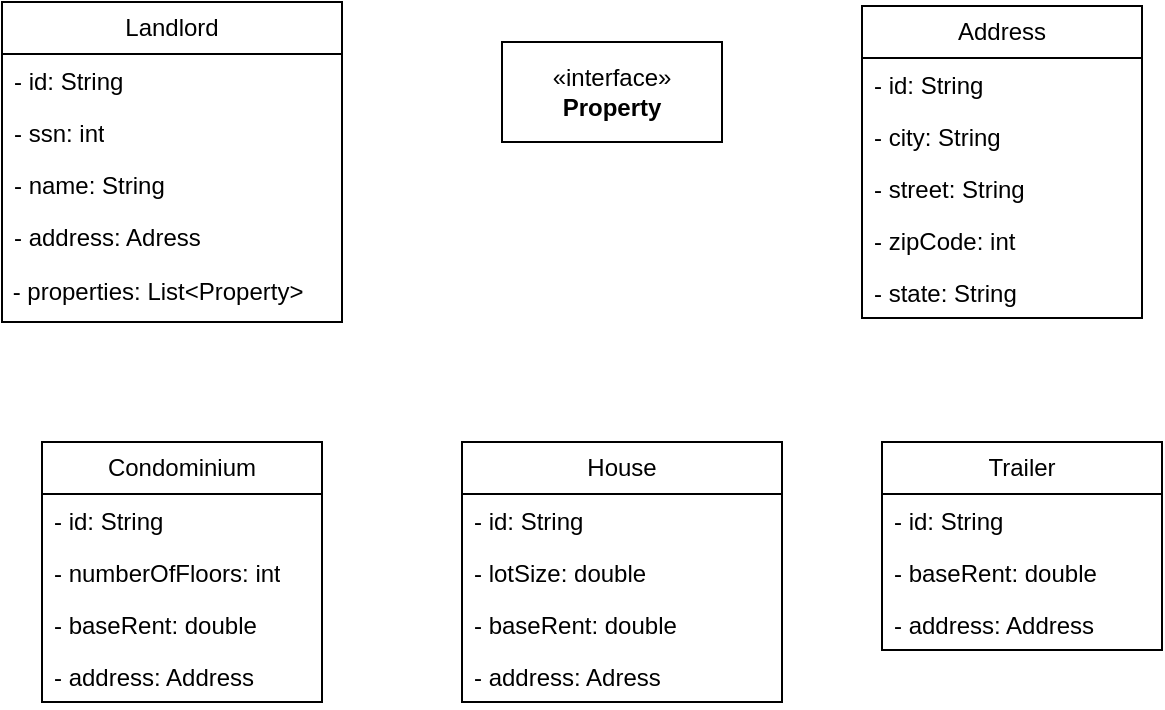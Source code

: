 <mxfile version="24.9.0">
  <diagram name="Page-1" id="z_YeTZjl8_p3L_5S5jhW">
    <mxGraphModel dx="666" dy="499" grid="1" gridSize="10" guides="1" tooltips="1" connect="1" arrows="1" fold="1" page="1" pageScale="1" pageWidth="850" pageHeight="1100" math="0" shadow="0">
      <root>
        <mxCell id="0" />
        <mxCell id="1" parent="0" />
        <mxCell id="Nm8InXRcoZr1WDtkGirc-1" value="Landlord" style="swimlane;fontStyle=0;childLayout=stackLayout;horizontal=1;startSize=26;fillColor=none;horizontalStack=0;resizeParent=1;resizeParentMax=0;resizeLast=0;collapsible=1;marginBottom=0;whiteSpace=wrap;html=1;" vertex="1" parent="1">
          <mxGeometry x="100" y="10" width="170" height="160" as="geometry" />
        </mxCell>
        <mxCell id="Nm8InXRcoZr1WDtkGirc-2" value="- id: String" style="text;strokeColor=none;fillColor=none;align=left;verticalAlign=top;spacingLeft=4;spacingRight=4;overflow=hidden;rotatable=0;points=[[0,0.5],[1,0.5]];portConstraint=eastwest;whiteSpace=wrap;html=1;" vertex="1" parent="Nm8InXRcoZr1WDtkGirc-1">
          <mxGeometry y="26" width="170" height="26" as="geometry" />
        </mxCell>
        <mxCell id="Nm8InXRcoZr1WDtkGirc-3" value="- ssn: int" style="text;strokeColor=none;fillColor=none;align=left;verticalAlign=top;spacingLeft=4;spacingRight=4;overflow=hidden;rotatable=0;points=[[0,0.5],[1,0.5]];portConstraint=eastwest;whiteSpace=wrap;html=1;" vertex="1" parent="Nm8InXRcoZr1WDtkGirc-1">
          <mxGeometry y="52" width="170" height="26" as="geometry" />
        </mxCell>
        <mxCell id="Nm8InXRcoZr1WDtkGirc-4" value="- name: String" style="text;strokeColor=none;fillColor=none;align=left;verticalAlign=top;spacingLeft=4;spacingRight=4;overflow=hidden;rotatable=0;points=[[0,0.5],[1,0.5]];portConstraint=eastwest;whiteSpace=wrap;html=1;" vertex="1" parent="Nm8InXRcoZr1WDtkGirc-1">
          <mxGeometry y="78" width="170" height="26" as="geometry" />
        </mxCell>
        <mxCell id="Nm8InXRcoZr1WDtkGirc-46" value="- address: Adress" style="text;strokeColor=none;fillColor=none;align=left;verticalAlign=top;spacingLeft=4;spacingRight=4;overflow=hidden;rotatable=0;points=[[0,0.5],[1,0.5]];portConstraint=eastwest;whiteSpace=wrap;html=1;" vertex="1" parent="Nm8InXRcoZr1WDtkGirc-1">
          <mxGeometry y="104" width="170" height="26" as="geometry" />
        </mxCell>
        <mxCell id="Nm8InXRcoZr1WDtkGirc-30" value="&amp;nbsp;- properties: List&amp;lt;Property&amp;gt;" style="text;strokeColor=none;align=left;fillColor=none;html=1;verticalAlign=middle;whiteSpace=wrap;rounded=0;" vertex="1" parent="Nm8InXRcoZr1WDtkGirc-1">
          <mxGeometry y="130" width="170" height="30" as="geometry" />
        </mxCell>
        <object label="House" address="String" id="Nm8InXRcoZr1WDtkGirc-9">
          <mxCell style="swimlane;fontStyle=0;childLayout=stackLayout;horizontal=1;startSize=26;fillColor=none;horizontalStack=0;resizeParent=1;resizeParentMax=0;resizeLast=0;collapsible=1;marginBottom=0;whiteSpace=wrap;html=1;" vertex="1" parent="1">
            <mxGeometry x="330" y="230" width="160" height="130" as="geometry">
              <mxRectangle x="290" y="280" width="80" height="30" as="alternateBounds" />
            </mxGeometry>
          </mxCell>
        </object>
        <mxCell id="Nm8InXRcoZr1WDtkGirc-26" value="- id: String" style="text;strokeColor=none;fillColor=none;align=left;verticalAlign=top;spacingLeft=4;spacingRight=4;overflow=hidden;rotatable=0;points=[[0,0.5],[1,0.5]];portConstraint=eastwest;whiteSpace=wrap;html=1;" vertex="1" parent="Nm8InXRcoZr1WDtkGirc-9">
          <mxGeometry y="26" width="160" height="26" as="geometry" />
        </mxCell>
        <mxCell id="Nm8InXRcoZr1WDtkGirc-10" value="- lotSize: double" style="text;strokeColor=none;fillColor=none;align=left;verticalAlign=top;spacingLeft=4;spacingRight=4;overflow=hidden;rotatable=0;points=[[0,0.5],[1,0.5]];portConstraint=eastwest;whiteSpace=wrap;html=1;" vertex="1" parent="Nm8InXRcoZr1WDtkGirc-9">
          <mxGeometry y="52" width="160" height="26" as="geometry" />
        </mxCell>
        <mxCell id="Nm8InXRcoZr1WDtkGirc-28" value="- baseRent: double" style="text;strokeColor=none;fillColor=none;align=left;verticalAlign=top;spacingLeft=4;spacingRight=4;overflow=hidden;rotatable=0;points=[[0,0.5],[1,0.5]];portConstraint=eastwest;whiteSpace=wrap;html=1;" vertex="1" parent="Nm8InXRcoZr1WDtkGirc-9">
          <mxGeometry y="78" width="160" height="26" as="geometry" />
        </mxCell>
        <mxCell id="Nm8InXRcoZr1WDtkGirc-23" value="- address: Adress" style="text;strokeColor=none;fillColor=none;align=left;verticalAlign=top;spacingLeft=4;spacingRight=4;overflow=hidden;rotatable=0;points=[[0,0.5],[1,0.5]];portConstraint=eastwest;whiteSpace=wrap;html=1;" vertex="1" parent="Nm8InXRcoZr1WDtkGirc-9">
          <mxGeometry y="104" width="160" height="26" as="geometry" />
        </mxCell>
        <mxCell id="Nm8InXRcoZr1WDtkGirc-13" value="Condominium" style="swimlane;fontStyle=0;childLayout=stackLayout;horizontal=1;startSize=26;fillColor=none;horizontalStack=0;resizeParent=1;resizeParentMax=0;resizeLast=0;collapsible=1;marginBottom=0;whiteSpace=wrap;html=1;" vertex="1" parent="1">
          <mxGeometry x="120" y="230" width="140" height="130" as="geometry" />
        </mxCell>
        <mxCell id="Nm8InXRcoZr1WDtkGirc-25" value="- id: String" style="text;strokeColor=none;fillColor=none;align=left;verticalAlign=top;spacingLeft=4;spacingRight=4;overflow=hidden;rotatable=0;points=[[0,0.5],[1,0.5]];portConstraint=eastwest;whiteSpace=wrap;html=1;" vertex="1" parent="Nm8InXRcoZr1WDtkGirc-13">
          <mxGeometry y="26" width="140" height="26" as="geometry" />
        </mxCell>
        <mxCell id="Nm8InXRcoZr1WDtkGirc-14" value="- numberOfFloors: int" style="text;strokeColor=none;fillColor=none;align=left;verticalAlign=top;spacingLeft=4;spacingRight=4;overflow=hidden;rotatable=0;points=[[0,0.5],[1,0.5]];portConstraint=eastwest;whiteSpace=wrap;html=1;" vertex="1" parent="Nm8InXRcoZr1WDtkGirc-13">
          <mxGeometry y="52" width="140" height="26" as="geometry" />
        </mxCell>
        <mxCell id="Nm8InXRcoZr1WDtkGirc-32" value="- baseRent: double" style="text;strokeColor=none;fillColor=none;align=left;verticalAlign=top;spacingLeft=4;spacingRight=4;overflow=hidden;rotatable=0;points=[[0,0.5],[1,0.5]];portConstraint=eastwest;whiteSpace=wrap;html=1;" vertex="1" parent="Nm8InXRcoZr1WDtkGirc-13">
          <mxGeometry y="78" width="140" height="26" as="geometry" />
        </mxCell>
        <mxCell id="Nm8InXRcoZr1WDtkGirc-16" value="- address: Address" style="text;strokeColor=none;fillColor=none;align=left;verticalAlign=top;spacingLeft=4;spacingRight=4;overflow=hidden;rotatable=0;points=[[0,0.5],[1,0.5]];portConstraint=eastwest;whiteSpace=wrap;html=1;" vertex="1" parent="Nm8InXRcoZr1WDtkGirc-13">
          <mxGeometry y="104" width="140" height="26" as="geometry" />
        </mxCell>
        <mxCell id="Nm8InXRcoZr1WDtkGirc-17" value="Trailer" style="swimlane;fontStyle=0;childLayout=stackLayout;horizontal=1;startSize=26;fillColor=none;horizontalStack=0;resizeParent=1;resizeParentMax=0;resizeLast=0;collapsible=1;marginBottom=0;whiteSpace=wrap;html=1;" vertex="1" parent="1">
          <mxGeometry x="540" y="230" width="140" height="104" as="geometry" />
        </mxCell>
        <mxCell id="Nm8InXRcoZr1WDtkGirc-27" value="- id: String" style="text;strokeColor=none;fillColor=none;align=left;verticalAlign=top;spacingLeft=4;spacingRight=4;overflow=hidden;rotatable=0;points=[[0,0.5],[1,0.5]];portConstraint=eastwest;whiteSpace=wrap;html=1;" vertex="1" parent="Nm8InXRcoZr1WDtkGirc-17">
          <mxGeometry y="26" width="140" height="26" as="geometry" />
        </mxCell>
        <mxCell id="Nm8InXRcoZr1WDtkGirc-29" value="- baseRent: double" style="text;strokeColor=none;fillColor=none;align=left;verticalAlign=top;spacingLeft=4;spacingRight=4;overflow=hidden;rotatable=0;points=[[0,0.5],[1,0.5]];portConstraint=eastwest;whiteSpace=wrap;html=1;" vertex="1" parent="Nm8InXRcoZr1WDtkGirc-17">
          <mxGeometry y="52" width="140" height="26" as="geometry" />
        </mxCell>
        <mxCell id="Nm8InXRcoZr1WDtkGirc-24" value="- address: Address" style="text;strokeColor=none;fillColor=none;align=left;verticalAlign=top;spacingLeft=4;spacingRight=4;overflow=hidden;rotatable=0;points=[[0,0.5],[1,0.5]];portConstraint=eastwest;whiteSpace=wrap;html=1;" vertex="1" parent="Nm8InXRcoZr1WDtkGirc-17">
          <mxGeometry y="78" width="140" height="26" as="geometry" />
        </mxCell>
        <mxCell id="Nm8InXRcoZr1WDtkGirc-33" value="«interface»&lt;br&gt;&lt;b&gt;Property&lt;/b&gt;" style="html=1;whiteSpace=wrap;" vertex="1" parent="1">
          <mxGeometry x="350" y="30" width="110" height="50" as="geometry" />
        </mxCell>
        <mxCell id="Nm8InXRcoZr1WDtkGirc-38" value="Address" style="swimlane;fontStyle=0;childLayout=stackLayout;horizontal=1;startSize=26;fillColor=none;horizontalStack=0;resizeParent=1;resizeParentMax=0;resizeLast=0;collapsible=1;marginBottom=0;whiteSpace=wrap;html=1;" vertex="1" parent="1">
          <mxGeometry x="530" y="12" width="140" height="156" as="geometry" />
        </mxCell>
        <mxCell id="Nm8InXRcoZr1WDtkGirc-45" value="- id: String" style="text;strokeColor=none;fillColor=none;align=left;verticalAlign=top;spacingLeft=4;spacingRight=4;overflow=hidden;rotatable=0;points=[[0,0.5],[1,0.5]];portConstraint=eastwest;whiteSpace=wrap;html=1;" vertex="1" parent="Nm8InXRcoZr1WDtkGirc-38">
          <mxGeometry y="26" width="140" height="26" as="geometry" />
        </mxCell>
        <mxCell id="Nm8InXRcoZr1WDtkGirc-39" value="- city: String" style="text;strokeColor=none;fillColor=none;align=left;verticalAlign=top;spacingLeft=4;spacingRight=4;overflow=hidden;rotatable=0;points=[[0,0.5],[1,0.5]];portConstraint=eastwest;whiteSpace=wrap;html=1;" vertex="1" parent="Nm8InXRcoZr1WDtkGirc-38">
          <mxGeometry y="52" width="140" height="26" as="geometry" />
        </mxCell>
        <mxCell id="Nm8InXRcoZr1WDtkGirc-40" value="- street: String" style="text;strokeColor=none;fillColor=none;align=left;verticalAlign=top;spacingLeft=4;spacingRight=4;overflow=hidden;rotatable=0;points=[[0,0.5],[1,0.5]];portConstraint=eastwest;whiteSpace=wrap;html=1;" vertex="1" parent="Nm8InXRcoZr1WDtkGirc-38">
          <mxGeometry y="78" width="140" height="26" as="geometry" />
        </mxCell>
        <mxCell id="Nm8InXRcoZr1WDtkGirc-41" value="- zipCode: int" style="text;strokeColor=none;fillColor=none;align=left;verticalAlign=top;spacingLeft=4;spacingRight=4;overflow=hidden;rotatable=0;points=[[0,0.5],[1,0.5]];portConstraint=eastwest;whiteSpace=wrap;html=1;" vertex="1" parent="Nm8InXRcoZr1WDtkGirc-38">
          <mxGeometry y="104" width="140" height="26" as="geometry" />
        </mxCell>
        <mxCell id="Nm8InXRcoZr1WDtkGirc-43" value="- state: String" style="text;strokeColor=none;fillColor=none;align=left;verticalAlign=top;spacingLeft=4;spacingRight=4;overflow=hidden;rotatable=0;points=[[0,0.5],[1,0.5]];portConstraint=eastwest;whiteSpace=wrap;html=1;" vertex="1" parent="Nm8InXRcoZr1WDtkGirc-38">
          <mxGeometry y="130" width="140" height="26" as="geometry" />
        </mxCell>
      </root>
    </mxGraphModel>
  </diagram>
</mxfile>
